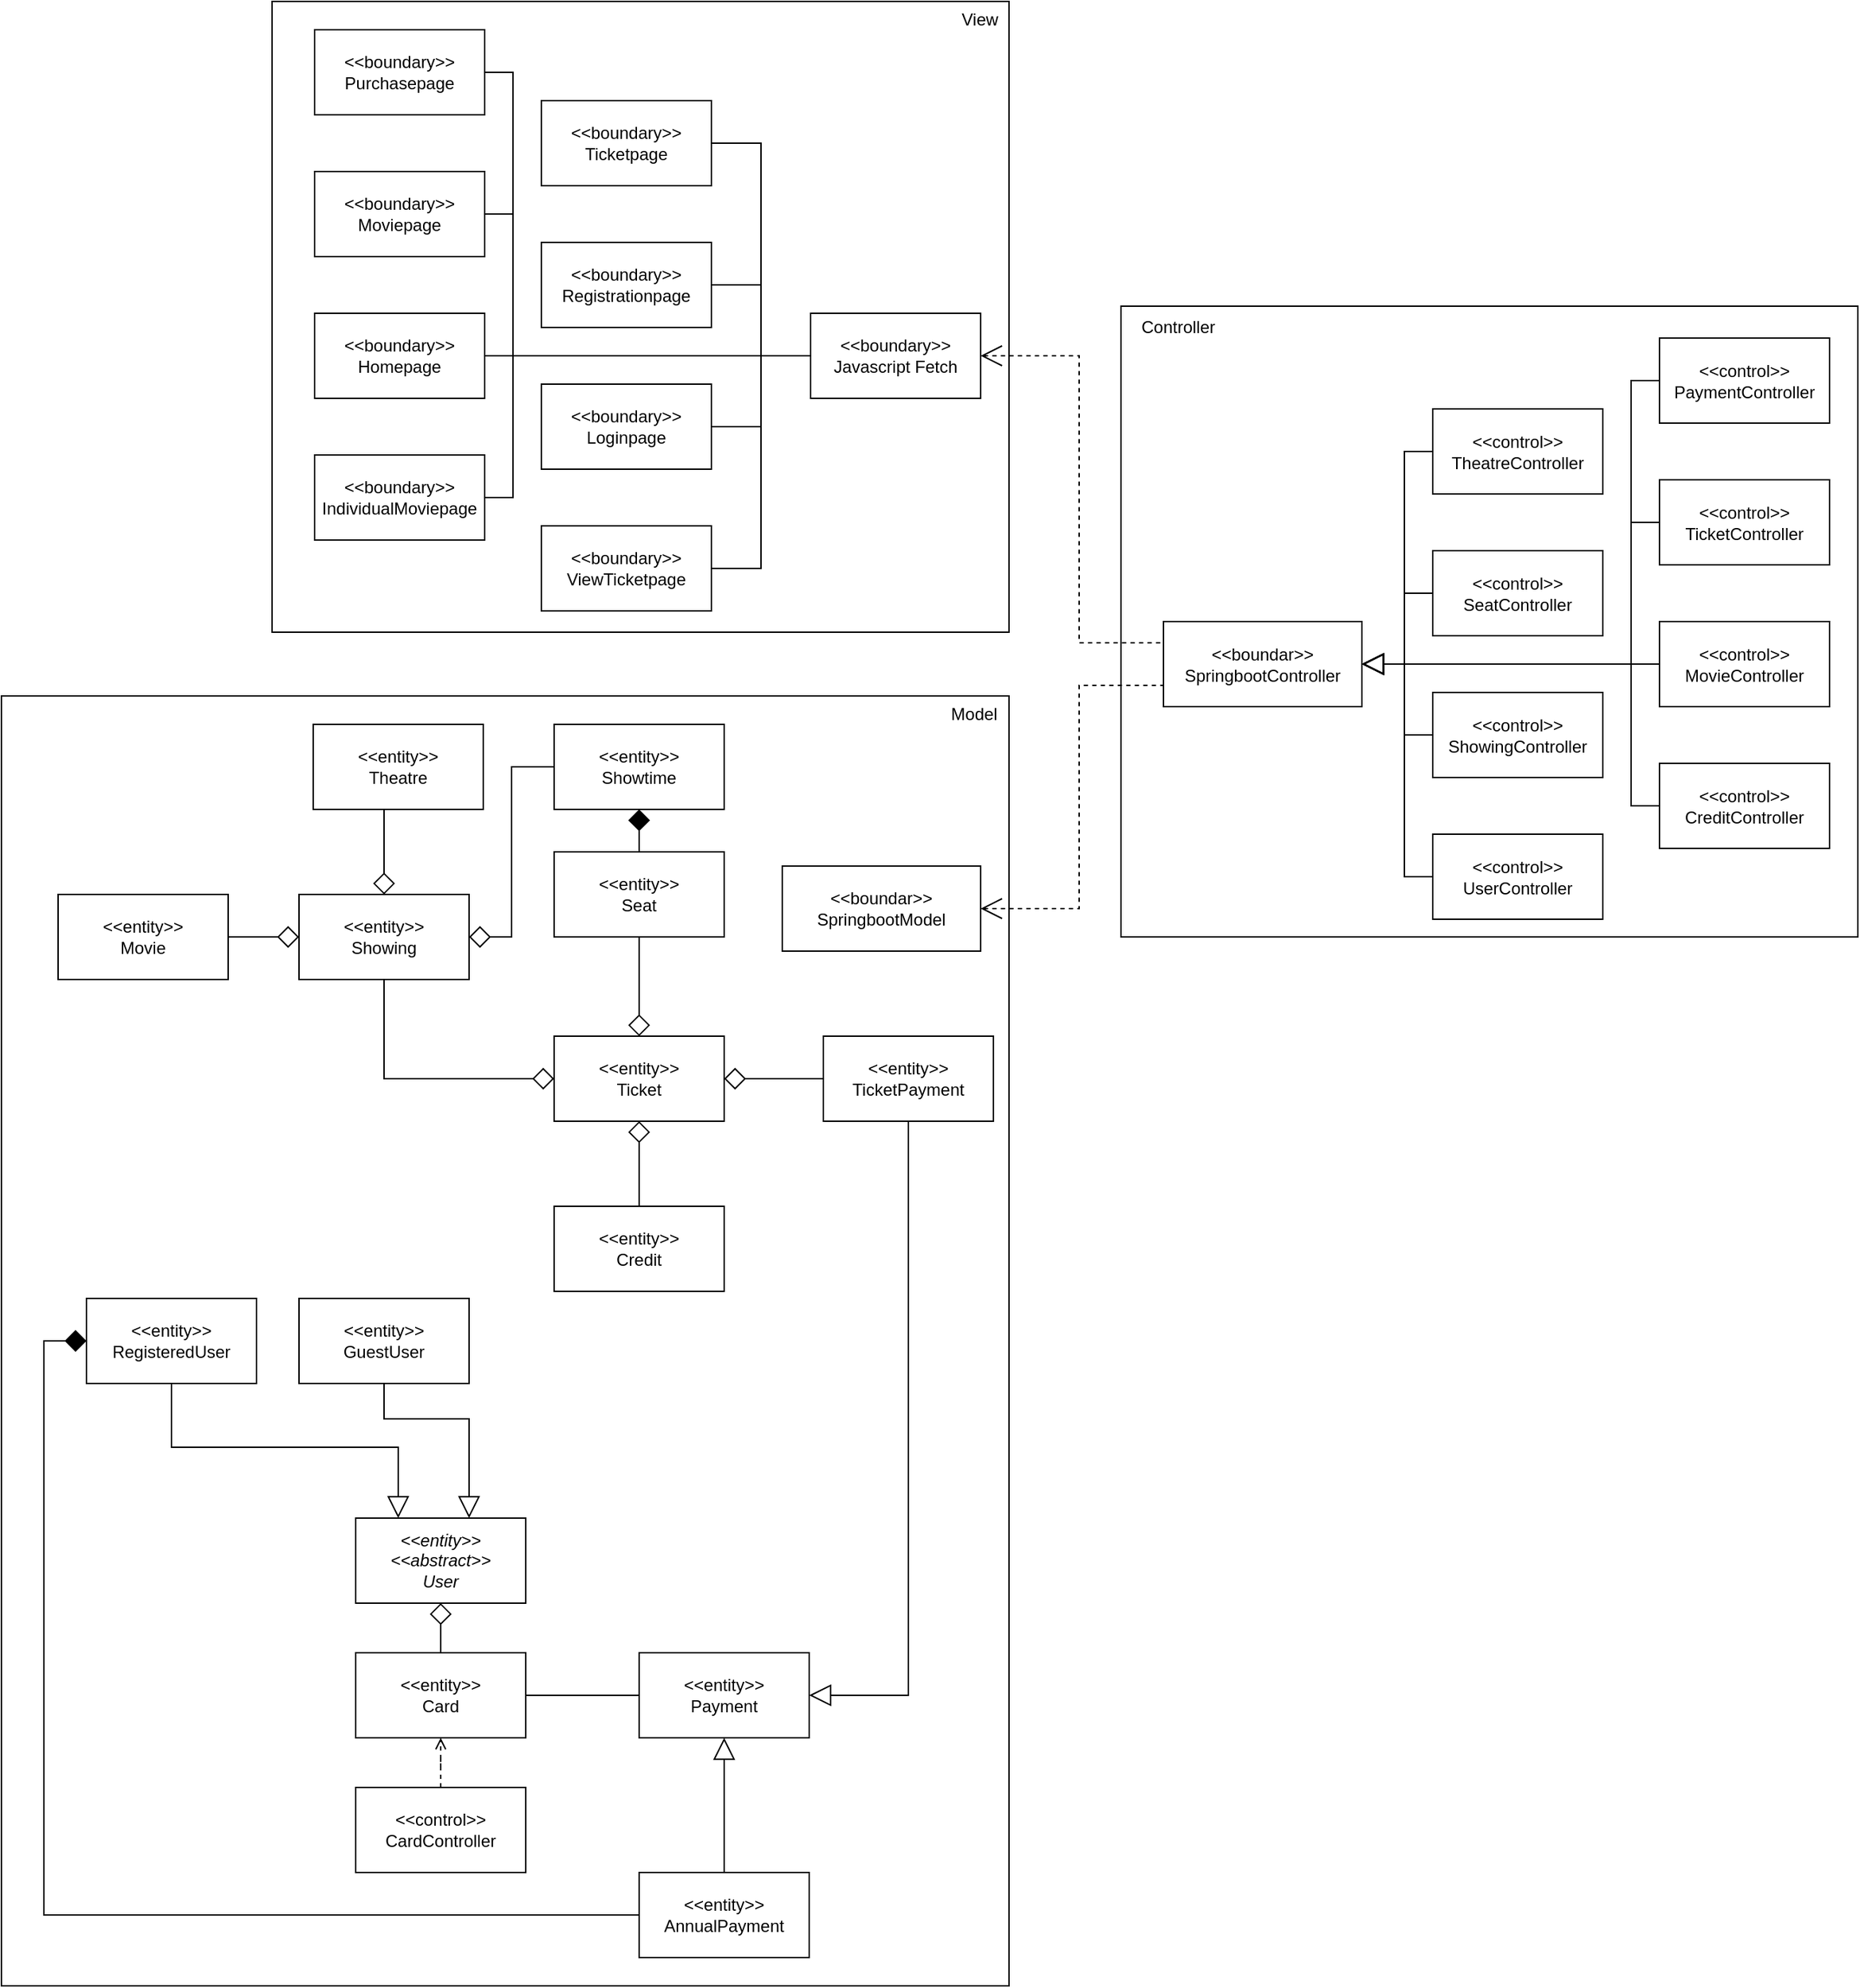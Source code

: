 <mxfile version="20.6.0" type="device"><diagram id="C5RBs43oDa-KdzZeNtuy" name="ClassDiagramWithRelationship"><mxGraphModel dx="2183" dy="2528" grid="1" gridSize="10" guides="1" tooltips="1" connect="1" arrows="1" fold="1" page="1" pageScale="1" pageWidth="827" pageHeight="1169" math="0" shadow="0"><root><mxCell id="WIyWlLk6GJQsqaUBKTNV-0"/><mxCell id="WIyWlLk6GJQsqaUBKTNV-1" parent="WIyWlLk6GJQsqaUBKTNV-0"/><mxCell id="yP-jrarWhvbIsnOj6PDA-54" value="" style="rounded=0;whiteSpace=wrap;html=1;" vertex="1" parent="WIyWlLk6GJQsqaUBKTNV-1"><mxGeometry x="1300" y="-315" width="520" height="445" as="geometry"/></mxCell><mxCell id="yP-jrarWhvbIsnOj6PDA-23" value="" style="rounded=0;whiteSpace=wrap;html=1;" vertex="1" parent="WIyWlLk6GJQsqaUBKTNV-1"><mxGeometry x="510" y="-40" width="711" height="910" as="geometry"/></mxCell><mxCell id="yP-jrarWhvbIsnOj6PDA-21" value="" style="rounded=0;whiteSpace=wrap;html=1;" vertex="1" parent="WIyWlLk6GJQsqaUBKTNV-1"><mxGeometry x="701" y="-530" width="520" height="445" as="geometry"/></mxCell><mxCell id="WvTQ3Xig4skDb0uY7sKW-32" style="edgeStyle=orthogonalEdgeStyle;rounded=0;orthogonalLoop=1;jettySize=auto;html=1;startArrow=none;startFill=0;endArrow=diamond;endFill=1;startSize=13;endSize=13;" parent="WIyWlLk6GJQsqaUBKTNV-1" source="Vw3LxaBkBs-qj7UnPlMT-19" target="Vw3LxaBkBs-qj7UnPlMT-18" edge="1"><mxGeometry relative="1" as="geometry"><Array as="points"/><mxPoint x="930" y="330" as="sourcePoint"/><mxPoint x="860" y="330" as="targetPoint"/></mxGeometry></mxCell><mxCell id="WvTQ3Xig4skDb0uY7sKW-12" style="edgeStyle=orthogonalEdgeStyle;rounded=0;orthogonalLoop=1;jettySize=auto;html=1;startArrow=diamond;startFill=0;endArrow=none;endFill=0;startSize=13;endSize=6;entryX=0.5;entryY=1;entryDx=0;entryDy=0;" parent="WIyWlLk6GJQsqaUBKTNV-1" source="Vw3LxaBkBs-qj7UnPlMT-11" target="Vw3LxaBkBs-qj7UnPlMT-12" edge="1"><mxGeometry relative="1" as="geometry"><Array as="points"><mxPoint x="780" y="40"/></Array><mxPoint x="960" y="482" as="sourcePoint"/><mxPoint x="1030" y="482" as="targetPoint"/></mxGeometry></mxCell><mxCell id="WvTQ3Xig4skDb0uY7sKW-13" style="edgeStyle=orthogonalEdgeStyle;rounded=0;orthogonalLoop=1;jettySize=auto;html=1;startArrow=diamond;startFill=0;endArrow=none;endFill=0;startSize=13;endSize=6;" parent="WIyWlLk6GJQsqaUBKTNV-1" source="Vw3LxaBkBs-qj7UnPlMT-11" target="Vw3LxaBkBs-qj7UnPlMT-18" edge="1"><mxGeometry relative="1" as="geometry"><mxPoint x="780" y="145" as="sourcePoint"/><mxPoint x="780" y="282.5" as="targetPoint"/><Array as="points"><mxPoint x="870" y="130"/><mxPoint x="870" y="10"/></Array></mxGeometry></mxCell><mxCell id="WvTQ3Xig4skDb0uY7sKW-11" style="edgeStyle=orthogonalEdgeStyle;rounded=0;orthogonalLoop=1;jettySize=auto;html=1;startArrow=none;startFill=0;endArrow=diamond;endFill=0;endSize=13;startSize=13;" parent="WIyWlLk6GJQsqaUBKTNV-1" source="Vw3LxaBkBs-qj7UnPlMT-8" target="Vw3LxaBkBs-qj7UnPlMT-11" edge="1"><mxGeometry relative="1" as="geometry"><mxPoint x="1030" y="285" as="sourcePoint"/><Array as="points"/><mxPoint x="880" y="415" as="targetPoint"/></mxGeometry></mxCell><mxCell id="WvTQ3Xig4skDb0uY7sKW-56" style="edgeStyle=orthogonalEdgeStyle;rounded=0;orthogonalLoop=1;jettySize=auto;html=1;startArrow=none;startFill=0;endArrow=block;endFill=0;startSize=13;endSize=13;" parent="WIyWlLk6GJQsqaUBKTNV-1" source="Vw3LxaBkBs-qj7UnPlMT-17" target="Vw3LxaBkBs-qj7UnPlMT-13" edge="1"><mxGeometry relative="1" as="geometry"><Array as="points"><mxPoint x="1020" y="770"/><mxPoint x="1020" y="770"/></Array><mxPoint x="710" y="745" as="sourcePoint"/></mxGeometry></mxCell><mxCell id="7rNk9e3ZUWS-Wxtz7FM0-44" style="edgeStyle=orthogonalEdgeStyle;rounded=0;orthogonalLoop=1;jettySize=auto;html=1;exitX=0;exitY=0.5;exitDx=0;exitDy=0;entryX=0;entryY=0.5;entryDx=0;entryDy=0;endArrow=diamond;endFill=1;endSize=13;" parent="WIyWlLk6GJQsqaUBKTNV-1" source="Vw3LxaBkBs-qj7UnPlMT-17" target="Vw3LxaBkBs-qj7UnPlMT-0" edge="1"><mxGeometry relative="1" as="geometry"><mxPoint x="350" y="795" as="sourcePoint"/><mxPoint x="340" y="-174" as="targetPoint"/></mxGeometry></mxCell><mxCell id="WvTQ3Xig4skDb0uY7sKW-55" style="edgeStyle=orthogonalEdgeStyle;rounded=0;orthogonalLoop=1;jettySize=auto;html=1;startArrow=none;startFill=0;endArrow=block;endFill=0;startSize=13;endSize=13;exitX=0.5;exitY=1;exitDx=0;exitDy=0;" parent="WIyWlLk6GJQsqaUBKTNV-1" source="Vw3LxaBkBs-qj7UnPlMT-16" target="Vw3LxaBkBs-qj7UnPlMT-13" edge="1"><mxGeometry relative="1" as="geometry"><mxPoint x="1130" y="330" as="sourcePoint"/><Array as="points"><mxPoint x="1150" y="665"/></Array></mxGeometry></mxCell><mxCell id="7rNk9e3ZUWS-Wxtz7FM0-7" style="edgeStyle=orthogonalEdgeStyle;rounded=0;orthogonalLoop=1;jettySize=auto;html=1;startArrow=none;startFill=0;endArrow=block;endFill=0;startSize=13;endSize=13;entryX=0.25;entryY=0;entryDx=0;entryDy=0;" parent="WIyWlLk6GJQsqaUBKTNV-1" source="Vw3LxaBkBs-qj7UnPlMT-0" target="Vw3LxaBkBs-qj7UnPlMT-4" edge="1"><mxGeometry relative="1" as="geometry"><Array as="points"><mxPoint x="630" y="490"/><mxPoint x="790" y="490"/></Array><mxPoint x="440" y="440" as="sourcePoint"/><mxPoint x="570" y="515" as="targetPoint"/></mxGeometry></mxCell><mxCell id="7rNk9e3ZUWS-Wxtz7FM0-9" style="edgeStyle=orthogonalEdgeStyle;rounded=0;orthogonalLoop=1;jettySize=auto;html=1;startArrow=none;startFill=0;endArrow=diamond;endFill=0;endSize=13;startSize=13;" parent="WIyWlLk6GJQsqaUBKTNV-1" source="Vw3LxaBkBs-qj7UnPlMT-7" target="Vw3LxaBkBs-qj7UnPlMT-15" edge="1"><mxGeometry relative="1" as="geometry"><mxPoint x="724" y="560" as="sourcePoint"/><mxPoint x="640" y="604" as="targetPoint"/><Array as="points"/></mxGeometry></mxCell><mxCell id="Vw3LxaBkBs-qj7UnPlMT-0" value="&amp;lt;&amp;lt;entity&amp;gt;&amp;gt;&lt;br&gt;RegisteredUser" style="rounded=0;whiteSpace=wrap;html=1;shadow=0;" parent="WIyWlLk6GJQsqaUBKTNV-1" vertex="1"><mxGeometry x="570" y="385" width="120" height="60" as="geometry"/></mxCell><mxCell id="Vw3LxaBkBs-qj7UnPlMT-2" value="&amp;lt;&amp;lt;entity&amp;gt;&amp;gt;&lt;br&gt;GuestUser" style="rounded=0;whiteSpace=wrap;html=1;shadow=0;" parent="WIyWlLk6GJQsqaUBKTNV-1" vertex="1"><mxGeometry x="720" y="385" width="120" height="60" as="geometry"/></mxCell><mxCell id="Vw3LxaBkBs-qj7UnPlMT-33" style="edgeStyle=orthogonalEdgeStyle;rounded=0;orthogonalLoop=1;jettySize=auto;html=1;exitX=0.5;exitY=1;exitDx=0;exitDy=0;entryX=0.5;entryY=0;entryDx=0;entryDy=0;startArrow=diamond;startFill=0;endArrow=none;endFill=0;startSize=13;endSize=13;targetPerimeterSpacing=13;" parent="WIyWlLk6GJQsqaUBKTNV-1" source="Vw3LxaBkBs-qj7UnPlMT-4" target="Vw3LxaBkBs-qj7UnPlMT-20" edge="1"><mxGeometry relative="1" as="geometry"/></mxCell><mxCell id="Vw3LxaBkBs-qj7UnPlMT-4" value="&lt;i&gt;&amp;lt;&amp;lt;entity&amp;gt;&amp;gt;&lt;br&gt;&amp;lt;&amp;lt;abstract&amp;gt;&amp;gt;&lt;br&gt;User&lt;/i&gt;" style="rounded=0;whiteSpace=wrap;html=1;shadow=0;" parent="WIyWlLk6GJQsqaUBKTNV-1" vertex="1"><mxGeometry x="760" y="540" width="120" height="60" as="geometry"/></mxCell><mxCell id="Vw3LxaBkBs-qj7UnPlMT-7" value="&amp;lt;&amp;lt;entity&amp;gt;&amp;gt;&lt;br&gt;Credit" style="rounded=0;whiteSpace=wrap;html=1;shadow=0;" parent="WIyWlLk6GJQsqaUBKTNV-1" vertex="1"><mxGeometry x="900" y="320" width="120" height="60" as="geometry"/></mxCell><mxCell id="Vw3LxaBkBs-qj7UnPlMT-8" value="&amp;lt;&amp;lt;entity&amp;gt;&amp;gt;&lt;br&gt;Movie" style="rounded=0;whiteSpace=wrap;html=1;shadow=0;" parent="WIyWlLk6GJQsqaUBKTNV-1" vertex="1"><mxGeometry x="550" y="100" width="120" height="60" as="geometry"/></mxCell><mxCell id="uT6MMMDVEHB4Xlq_Jltg-81" style="edgeStyle=orthogonalEdgeStyle;rounded=0;orthogonalLoop=1;jettySize=auto;html=1;startArrow=none;startFill=0;endArrow=diamond;endFill=0;endSize=13;entryX=0;entryY=0.5;entryDx=0;entryDy=0;exitX=0.5;exitY=1;exitDx=0;exitDy=0;" parent="WIyWlLk6GJQsqaUBKTNV-1" source="Vw3LxaBkBs-qj7UnPlMT-11" target="Vw3LxaBkBs-qj7UnPlMT-15" edge="1"><mxGeometry relative="1" as="geometry"><Array as="points"><mxPoint x="780" y="230"/></Array><mxPoint x="760" y="190" as="sourcePoint"/><mxPoint x="740" y="250" as="targetPoint"/></mxGeometry></mxCell><mxCell id="Vw3LxaBkBs-qj7UnPlMT-11" value="&amp;lt;&amp;lt;entity&amp;gt;&amp;gt;&lt;br&gt;Showing" style="rounded=0;whiteSpace=wrap;html=1;shadow=0;" parent="WIyWlLk6GJQsqaUBKTNV-1" vertex="1"><mxGeometry x="720" y="100" width="120" height="60" as="geometry"/></mxCell><mxCell id="Vw3LxaBkBs-qj7UnPlMT-12" value="&amp;lt;&amp;lt;entity&amp;gt;&amp;gt;&lt;br&gt;Theatre" style="rounded=0;whiteSpace=wrap;html=1;shadow=0;" parent="WIyWlLk6GJQsqaUBKTNV-1" vertex="1"><mxGeometry x="730" y="-20" width="120" height="60" as="geometry"/></mxCell><mxCell id="Vw3LxaBkBs-qj7UnPlMT-21" style="edgeStyle=orthogonalEdgeStyle;rounded=0;orthogonalLoop=1;jettySize=auto;html=1;exitX=0;exitY=0.5;exitDx=0;exitDy=0;entryX=1;entryY=0.5;entryDx=0;entryDy=0;endArrow=none;endFill=0;endSize=13;" parent="WIyWlLk6GJQsqaUBKTNV-1" source="Vw3LxaBkBs-qj7UnPlMT-13" target="Vw3LxaBkBs-qj7UnPlMT-20" edge="1"><mxGeometry relative="1" as="geometry"/></mxCell><mxCell id="Vw3LxaBkBs-qj7UnPlMT-13" value="&amp;lt;&amp;lt;entity&amp;gt;&amp;gt;&lt;br&gt;Payment" style="rounded=0;whiteSpace=wrap;html=1;shadow=0;" parent="WIyWlLk6GJQsqaUBKTNV-1" vertex="1"><mxGeometry x="960" y="635" width="120" height="60" as="geometry"/></mxCell><mxCell id="Vw3LxaBkBs-qj7UnPlMT-15" value="&amp;lt;&amp;lt;entity&amp;gt;&amp;gt;&lt;br&gt;Ticket" style="rounded=0;whiteSpace=wrap;html=1;shadow=0;" parent="WIyWlLk6GJQsqaUBKTNV-1" vertex="1"><mxGeometry x="900" y="200" width="120" height="60" as="geometry"/></mxCell><mxCell id="uT6MMMDVEHB4Xlq_Jltg-85" style="edgeStyle=orthogonalEdgeStyle;rounded=0;orthogonalLoop=1;jettySize=auto;html=1;exitX=0;exitY=0.5;exitDx=0;exitDy=0;entryX=1;entryY=0.5;entryDx=0;entryDy=0;startArrow=none;startFill=0;endArrow=diamond;endFill=0;endSize=13;" parent="WIyWlLk6GJQsqaUBKTNV-1" source="Vw3LxaBkBs-qj7UnPlMT-16" target="Vw3LxaBkBs-qj7UnPlMT-15" edge="1"><mxGeometry relative="1" as="geometry"><Array as="points"><mxPoint x="1100" y="230"/><mxPoint x="1100" y="230"/></Array></mxGeometry></mxCell><mxCell id="yP-jrarWhvbIsnOj6PDA-57" style="edgeStyle=orthogonalEdgeStyle;rounded=0;orthogonalLoop=1;jettySize=auto;html=1;entryX=0;entryY=0.75;entryDx=0;entryDy=0;startArrow=open;startFill=0;endArrow=none;endFill=0;startSize=13;endSize=13;dashed=1;exitX=1;exitY=0.5;exitDx=0;exitDy=0;" edge="1" parent="WIyWlLk6GJQsqaUBKTNV-1" source="yP-jrarWhvbIsnOj6PDA-58" target="yP-jrarWhvbIsnOj6PDA-29"><mxGeometry relative="1" as="geometry"><mxPoint x="1280" y="170" as="sourcePoint"/></mxGeometry></mxCell><mxCell id="Vw3LxaBkBs-qj7UnPlMT-16" value="&amp;lt;&amp;lt;entity&amp;gt;&amp;gt;&lt;br&gt;TicketPayment" style="rounded=0;whiteSpace=wrap;html=1;shadow=0;" parent="WIyWlLk6GJQsqaUBKTNV-1" vertex="1"><mxGeometry x="1090" y="200" width="120" height="60" as="geometry"/></mxCell><mxCell id="Vw3LxaBkBs-qj7UnPlMT-17" value="&amp;lt;&amp;lt;entity&amp;gt;&amp;gt;&lt;br&gt;AnnualPayment" style="rounded=0;whiteSpace=wrap;html=1;shadow=0;" parent="WIyWlLk6GJQsqaUBKTNV-1" vertex="1"><mxGeometry x="960" y="790" width="120" height="60" as="geometry"/></mxCell><mxCell id="Vw3LxaBkBs-qj7UnPlMT-18" value="&amp;lt;&amp;lt;entity&amp;gt;&amp;gt;&lt;br&gt;Showtime" style="rounded=0;whiteSpace=wrap;html=1;shadow=0;" parent="WIyWlLk6GJQsqaUBKTNV-1" vertex="1"><mxGeometry x="900" y="-20" width="120" height="60" as="geometry"/></mxCell><mxCell id="uT6MMMDVEHB4Xlq_Jltg-84" style="edgeStyle=orthogonalEdgeStyle;rounded=0;orthogonalLoop=1;jettySize=auto;html=1;startArrow=none;startFill=0;endArrow=diamond;endFill=0;endSize=13;entryX=0.5;entryY=0;entryDx=0;entryDy=0;" parent="WIyWlLk6GJQsqaUBKTNV-1" source="Vw3LxaBkBs-qj7UnPlMT-19" target="Vw3LxaBkBs-qj7UnPlMT-15" edge="1"><mxGeometry relative="1" as="geometry"><mxPoint x="890" y="175" as="targetPoint"/></mxGeometry></mxCell><mxCell id="Vw3LxaBkBs-qj7UnPlMT-19" value="&amp;lt;&amp;lt;entity&amp;gt;&amp;gt;&lt;br&gt;Seat" style="rounded=0;whiteSpace=wrap;html=1;shadow=0;" parent="WIyWlLk6GJQsqaUBKTNV-1" vertex="1"><mxGeometry x="900" y="70" width="120" height="60" as="geometry"/></mxCell><mxCell id="Vw3LxaBkBs-qj7UnPlMT-20" value="&amp;lt;&amp;lt;entity&amp;gt;&amp;gt;&lt;br&gt;Card" style="rounded=0;whiteSpace=wrap;html=1;shadow=0;" parent="WIyWlLk6GJQsqaUBKTNV-1" vertex="1"><mxGeometry x="760" y="635" width="120" height="60" as="geometry"/></mxCell><mxCell id="yP-jrarWhvbIsnOj6PDA-49" style="edgeStyle=orthogonalEdgeStyle;rounded=0;orthogonalLoop=1;jettySize=auto;html=1;entryX=1;entryY=0.5;entryDx=0;entryDy=0;endArrow=block;endFill=0;endSize=13;startSize=13;" edge="1" parent="WIyWlLk6GJQsqaUBKTNV-1" source="uT6MMMDVEHB4Xlq_Jltg-10" target="yP-jrarWhvbIsnOj6PDA-29"><mxGeometry relative="1" as="geometry"><Array as="points"><mxPoint x="1660" y="-262.5"/><mxPoint x="1660" y="-62.5"/></Array></mxGeometry></mxCell><mxCell id="uT6MMMDVEHB4Xlq_Jltg-10" value="&amp;lt;&amp;lt;control&amp;gt;&amp;gt;&lt;br&gt;PaymentController" style="rounded=0;whiteSpace=wrap;html=1;shadow=0;" parent="WIyWlLk6GJQsqaUBKTNV-1" vertex="1"><mxGeometry x="1680" y="-292.5" width="120" height="60" as="geometry"/></mxCell><mxCell id="yP-jrarWhvbIsnOj6PDA-51" style="edgeStyle=orthogonalEdgeStyle;rounded=0;orthogonalLoop=1;jettySize=auto;html=1;entryX=1;entryY=0.5;entryDx=0;entryDy=0;endArrow=block;endFill=0;endSize=13;startSize=13;" edge="1" parent="WIyWlLk6GJQsqaUBKTNV-1" source="uT6MMMDVEHB4Xlq_Jltg-11" target="yP-jrarWhvbIsnOj6PDA-29"><mxGeometry relative="1" as="geometry"/></mxCell><mxCell id="uT6MMMDVEHB4Xlq_Jltg-11" value="&amp;lt;&amp;lt;control&amp;gt;&amp;gt;&lt;br&gt;SeatController" style="rounded=0;whiteSpace=wrap;html=1;shadow=0;" parent="WIyWlLk6GJQsqaUBKTNV-1" vertex="1"><mxGeometry x="1520" y="-142.5" width="120" height="60" as="geometry"/></mxCell><mxCell id="yP-jrarWhvbIsnOj6PDA-50" style="edgeStyle=orthogonalEdgeStyle;rounded=0;orthogonalLoop=1;jettySize=auto;html=1;entryX=1;entryY=0.5;entryDx=0;entryDy=0;endArrow=block;endFill=0;endSize=13;startSize=13;" edge="1" parent="WIyWlLk6GJQsqaUBKTNV-1" source="uT6MMMDVEHB4Xlq_Jltg-12" target="yP-jrarWhvbIsnOj6PDA-29"><mxGeometry relative="1" as="geometry"/></mxCell><mxCell id="uT6MMMDVEHB4Xlq_Jltg-12" value="&amp;lt;&amp;lt;control&amp;gt;&amp;gt;&lt;br&gt;TheatreController" style="rounded=0;whiteSpace=wrap;html=1;shadow=0;" parent="WIyWlLk6GJQsqaUBKTNV-1" vertex="1"><mxGeometry x="1520" y="-242.5" width="120" height="60" as="geometry"/></mxCell><mxCell id="yP-jrarWhvbIsnOj6PDA-46" style="edgeStyle=orthogonalEdgeStyle;rounded=0;orthogonalLoop=1;jettySize=auto;html=1;entryX=1;entryY=0.5;entryDx=0;entryDy=0;endArrow=block;endFill=0;endSize=13;startSize=13;" edge="1" parent="WIyWlLk6GJQsqaUBKTNV-1" source="uT6MMMDVEHB4Xlq_Jltg-13" target="yP-jrarWhvbIsnOj6PDA-29"><mxGeometry relative="1" as="geometry"/></mxCell><mxCell id="uT6MMMDVEHB4Xlq_Jltg-13" value="&amp;lt;&amp;lt;control&amp;gt;&amp;gt;&lt;br&gt;MovieController" style="rounded=0;whiteSpace=wrap;html=1;shadow=0;" parent="WIyWlLk6GJQsqaUBKTNV-1" vertex="1"><mxGeometry x="1680" y="-92.5" width="120" height="60" as="geometry"/></mxCell><mxCell id="yP-jrarWhvbIsnOj6PDA-48" style="edgeStyle=orthogonalEdgeStyle;rounded=0;orthogonalLoop=1;jettySize=auto;html=1;entryX=1;entryY=0.5;entryDx=0;entryDy=0;endArrow=block;endFill=0;endSize=13;startSize=13;" edge="1" parent="WIyWlLk6GJQsqaUBKTNV-1" source="uT6MMMDVEHB4Xlq_Jltg-14" target="yP-jrarWhvbIsnOj6PDA-29"><mxGeometry relative="1" as="geometry"><Array as="points"><mxPoint x="1660" y="-162.5"/><mxPoint x="1660" y="-62.5"/></Array></mxGeometry></mxCell><mxCell id="uT6MMMDVEHB4Xlq_Jltg-14" value="&amp;lt;&amp;lt;control&amp;gt;&amp;gt;&lt;br&gt;TicketController" style="rounded=0;whiteSpace=wrap;html=1;shadow=0;" parent="WIyWlLk6GJQsqaUBKTNV-1" vertex="1"><mxGeometry x="1680" y="-192.5" width="120" height="60" as="geometry"/></mxCell><mxCell id="yP-jrarWhvbIsnOj6PDA-52" style="edgeStyle=orthogonalEdgeStyle;rounded=0;orthogonalLoop=1;jettySize=auto;html=1;entryX=1;entryY=0.5;entryDx=0;entryDy=0;endArrow=block;endFill=0;endSize=13;startSize=13;" edge="1" parent="WIyWlLk6GJQsqaUBKTNV-1" source="uT6MMMDVEHB4Xlq_Jltg-15" target="yP-jrarWhvbIsnOj6PDA-29"><mxGeometry relative="1" as="geometry"/></mxCell><mxCell id="uT6MMMDVEHB4Xlq_Jltg-15" value="&amp;lt;&amp;lt;control&amp;gt;&amp;gt;&lt;br&gt;ShowingController" style="rounded=0;whiteSpace=wrap;html=1;shadow=0;" parent="WIyWlLk6GJQsqaUBKTNV-1" vertex="1"><mxGeometry x="1520" y="-42.5" width="120" height="60" as="geometry"/></mxCell><mxCell id="yP-jrarWhvbIsnOj6PDA-17" style="edgeStyle=orthogonalEdgeStyle;rounded=0;orthogonalLoop=1;jettySize=auto;html=1;entryX=0.5;entryY=1;entryDx=0;entryDy=0;dashed=1;endArrow=open;endFill=0;" edge="1" parent="WIyWlLk6GJQsqaUBKTNV-1" source="uT6MMMDVEHB4Xlq_Jltg-16" target="Vw3LxaBkBs-qj7UnPlMT-20"><mxGeometry relative="1" as="geometry"/></mxCell><mxCell id="uT6MMMDVEHB4Xlq_Jltg-16" value="&amp;lt;&amp;lt;control&amp;gt;&amp;gt;&lt;br&gt;CardController" style="rounded=0;whiteSpace=wrap;html=1;shadow=0;" parent="WIyWlLk6GJQsqaUBKTNV-1" vertex="1"><mxGeometry x="760" y="730" width="120" height="60" as="geometry"/></mxCell><mxCell id="yP-jrarWhvbIsnOj6PDA-47" style="edgeStyle=orthogonalEdgeStyle;rounded=0;orthogonalLoop=1;jettySize=auto;html=1;entryX=1;entryY=0.5;entryDx=0;entryDy=0;endArrow=block;endFill=0;endSize=13;startSize=13;" edge="1" parent="WIyWlLk6GJQsqaUBKTNV-1" source="uT6MMMDVEHB4Xlq_Jltg-17" target="yP-jrarWhvbIsnOj6PDA-29"><mxGeometry relative="1" as="geometry"><Array as="points"><mxPoint x="1660" y="37.5"/><mxPoint x="1660" y="-62.5"/></Array></mxGeometry></mxCell><mxCell id="uT6MMMDVEHB4Xlq_Jltg-17" value="&amp;lt;&amp;lt;control&amp;gt;&amp;gt;&lt;br&gt;CreditController" style="rounded=0;whiteSpace=wrap;html=1;shadow=0;" parent="WIyWlLk6GJQsqaUBKTNV-1" vertex="1"><mxGeometry x="1680" y="7.5" width="120" height="60" as="geometry"/></mxCell><mxCell id="yP-jrarWhvbIsnOj6PDA-53" style="edgeStyle=orthogonalEdgeStyle;rounded=0;orthogonalLoop=1;jettySize=auto;html=1;entryX=1;entryY=0.5;entryDx=0;entryDy=0;endArrow=block;endFill=0;endSize=13;startSize=13;" edge="1" parent="WIyWlLk6GJQsqaUBKTNV-1" source="uT6MMMDVEHB4Xlq_Jltg-18" target="yP-jrarWhvbIsnOj6PDA-29"><mxGeometry relative="1" as="geometry"/></mxCell><mxCell id="uT6MMMDVEHB4Xlq_Jltg-18" value="&amp;lt;&amp;lt;control&amp;gt;&amp;gt;&lt;br&gt;UserController" style="rounded=0;whiteSpace=wrap;html=1;shadow=0;" parent="WIyWlLk6GJQsqaUBKTNV-1" vertex="1"><mxGeometry x="1520" y="57.5" width="120" height="60" as="geometry"/></mxCell><mxCell id="yP-jrarWhvbIsnOj6PDA-39" style="edgeStyle=orthogonalEdgeStyle;rounded=0;orthogonalLoop=1;jettySize=auto;html=1;entryX=0;entryY=0.5;entryDx=0;entryDy=0;endArrow=none;endFill=0;" edge="1" parent="WIyWlLk6GJQsqaUBKTNV-1" source="yP-jrarWhvbIsnOj6PDA-0" target="yP-jrarWhvbIsnOj6PDA-32"><mxGeometry relative="1" as="geometry"/></mxCell><mxCell id="yP-jrarWhvbIsnOj6PDA-0" value="&amp;lt;&amp;lt;boundary&amp;gt;&amp;gt;&lt;br&gt;Loginpage" style="rounded=0;whiteSpace=wrap;html=1;shadow=0;" vertex="1" parent="WIyWlLk6GJQsqaUBKTNV-1"><mxGeometry x="891" y="-260" width="120" height="60" as="geometry"/></mxCell><mxCell id="yP-jrarWhvbIsnOj6PDA-38" style="edgeStyle=orthogonalEdgeStyle;rounded=0;orthogonalLoop=1;jettySize=auto;html=1;entryX=0;entryY=0.5;entryDx=0;entryDy=0;endArrow=none;endFill=0;" edge="1" parent="WIyWlLk6GJQsqaUBKTNV-1" source="yP-jrarWhvbIsnOj6PDA-1" target="yP-jrarWhvbIsnOj6PDA-32"><mxGeometry relative="1" as="geometry"/></mxCell><mxCell id="yP-jrarWhvbIsnOj6PDA-1" value="&amp;lt;&amp;lt;boundary&amp;gt;&amp;gt;&lt;br&gt;Homepage" style="rounded=0;whiteSpace=wrap;html=1;shadow=0;" vertex="1" parent="WIyWlLk6GJQsqaUBKTNV-1"><mxGeometry x="731" y="-310" width="120" height="60" as="geometry"/></mxCell><mxCell id="yP-jrarWhvbIsnOj6PDA-40" style="edgeStyle=orthogonalEdgeStyle;rounded=0;orthogonalLoop=1;jettySize=auto;html=1;entryX=0;entryY=0.5;entryDx=0;entryDy=0;endArrow=none;endFill=0;" edge="1" parent="WIyWlLk6GJQsqaUBKTNV-1" source="yP-jrarWhvbIsnOj6PDA-2" target="yP-jrarWhvbIsnOj6PDA-32"><mxGeometry relative="1" as="geometry"/></mxCell><mxCell id="yP-jrarWhvbIsnOj6PDA-2" value="&amp;lt;&amp;lt;boundary&amp;gt;&amp;gt;&lt;br&gt;Registrationpage" style="rounded=0;whiteSpace=wrap;html=1;shadow=0;" vertex="1" parent="WIyWlLk6GJQsqaUBKTNV-1"><mxGeometry x="891" y="-360" width="120" height="60" as="geometry"/></mxCell><mxCell id="yP-jrarWhvbIsnOj6PDA-44" style="edgeStyle=orthogonalEdgeStyle;rounded=0;orthogonalLoop=1;jettySize=auto;html=1;entryX=0;entryY=0.5;entryDx=0;entryDy=0;endArrow=none;endFill=0;" edge="1" parent="WIyWlLk6GJQsqaUBKTNV-1" source="yP-jrarWhvbIsnOj6PDA-3" target="yP-jrarWhvbIsnOj6PDA-32"><mxGeometry relative="1" as="geometry"><Array as="points"><mxPoint x="871" y="-380"/><mxPoint x="871" y="-280"/></Array></mxGeometry></mxCell><mxCell id="yP-jrarWhvbIsnOj6PDA-3" value="&amp;lt;&amp;lt;boundary&amp;gt;&amp;gt;&lt;br&gt;Moviepage" style="rounded=0;whiteSpace=wrap;html=1;shadow=0;" vertex="1" parent="WIyWlLk6GJQsqaUBKTNV-1"><mxGeometry x="731" y="-410" width="120" height="60" as="geometry"/></mxCell><mxCell id="yP-jrarWhvbIsnOj6PDA-43" style="edgeStyle=orthogonalEdgeStyle;rounded=0;orthogonalLoop=1;jettySize=auto;html=1;entryX=0;entryY=0.5;entryDx=0;entryDy=0;endArrow=none;endFill=0;" edge="1" parent="WIyWlLk6GJQsqaUBKTNV-1" source="yP-jrarWhvbIsnOj6PDA-4" target="yP-jrarWhvbIsnOj6PDA-32"><mxGeometry relative="1" as="geometry"><Array as="points"><mxPoint x="871" y="-180"/><mxPoint x="871" y="-280"/></Array></mxGeometry></mxCell><mxCell id="yP-jrarWhvbIsnOj6PDA-4" value="&amp;lt;&amp;lt;boundary&amp;gt;&amp;gt;&lt;br&gt;IndividualMoviepage" style="rounded=0;whiteSpace=wrap;html=1;shadow=0;" vertex="1" parent="WIyWlLk6GJQsqaUBKTNV-1"><mxGeometry x="731" y="-210" width="120" height="60" as="geometry"/></mxCell><mxCell id="yP-jrarWhvbIsnOj6PDA-41" style="edgeStyle=orthogonalEdgeStyle;rounded=0;orthogonalLoop=1;jettySize=auto;html=1;entryX=0;entryY=0.5;entryDx=0;entryDy=0;endArrow=none;endFill=0;" edge="1" parent="WIyWlLk6GJQsqaUBKTNV-1" source="yP-jrarWhvbIsnOj6PDA-5" target="yP-jrarWhvbIsnOj6PDA-32"><mxGeometry relative="1" as="geometry"/></mxCell><mxCell id="yP-jrarWhvbIsnOj6PDA-5" value="&amp;lt;&amp;lt;boundary&amp;gt;&amp;gt;&lt;br&gt;Ticketpage" style="rounded=0;whiteSpace=wrap;html=1;shadow=0;" vertex="1" parent="WIyWlLk6GJQsqaUBKTNV-1"><mxGeometry x="891" y="-460" width="120" height="60" as="geometry"/></mxCell><mxCell id="yP-jrarWhvbIsnOj6PDA-45" style="edgeStyle=orthogonalEdgeStyle;rounded=0;orthogonalLoop=1;jettySize=auto;html=1;entryX=0;entryY=0.5;entryDx=0;entryDy=0;endArrow=none;endFill=0;" edge="1" parent="WIyWlLk6GJQsqaUBKTNV-1" source="yP-jrarWhvbIsnOj6PDA-6" target="yP-jrarWhvbIsnOj6PDA-32"><mxGeometry relative="1" as="geometry"><Array as="points"><mxPoint x="871" y="-480"/><mxPoint x="871" y="-280"/></Array></mxGeometry></mxCell><mxCell id="yP-jrarWhvbIsnOj6PDA-6" value="&amp;lt;&amp;lt;boundary&amp;gt;&amp;gt;&lt;br&gt;Purchasepage" style="rounded=0;whiteSpace=wrap;html=1;shadow=0;" vertex="1" parent="WIyWlLk6GJQsqaUBKTNV-1"><mxGeometry x="731" y="-510" width="120" height="60" as="geometry"/></mxCell><mxCell id="yP-jrarWhvbIsnOj6PDA-42" style="edgeStyle=orthogonalEdgeStyle;rounded=0;orthogonalLoop=1;jettySize=auto;html=1;entryX=0;entryY=0.5;entryDx=0;entryDy=0;endArrow=none;endFill=0;" edge="1" parent="WIyWlLk6GJQsqaUBKTNV-1" source="yP-jrarWhvbIsnOj6PDA-7" target="yP-jrarWhvbIsnOj6PDA-32"><mxGeometry relative="1" as="geometry"/></mxCell><mxCell id="yP-jrarWhvbIsnOj6PDA-7" value="&amp;lt;&amp;lt;boundary&amp;gt;&amp;gt;&lt;br&gt;ViewTicketpage" style="rounded=0;whiteSpace=wrap;html=1;shadow=0;" vertex="1" parent="WIyWlLk6GJQsqaUBKTNV-1"><mxGeometry x="891" y="-160" width="120" height="60" as="geometry"/></mxCell><mxCell id="yP-jrarWhvbIsnOj6PDA-19" style="edgeStyle=orthogonalEdgeStyle;rounded=0;orthogonalLoop=1;jettySize=auto;html=1;startArrow=none;startFill=0;endArrow=block;endFill=0;startSize=13;endSize=13;exitX=0.5;exitY=1;exitDx=0;exitDy=0;" edge="1" parent="WIyWlLk6GJQsqaUBKTNV-1" source="Vw3LxaBkBs-qj7UnPlMT-2"><mxGeometry relative="1" as="geometry"><Array as="points"><mxPoint x="780" y="470"/><mxPoint x="840" y="470"/></Array><mxPoint x="318.997" y="500" as="sourcePoint"/><mxPoint x="840" y="540" as="targetPoint"/></mxGeometry></mxCell><mxCell id="yP-jrarWhvbIsnOj6PDA-22" value="View" style="text;html=1;align=center;verticalAlign=middle;resizable=0;points=[];autosize=1;strokeColor=none;fillColor=none;" vertex="1" parent="WIyWlLk6GJQsqaUBKTNV-1"><mxGeometry x="1178" y="-530" width="43" height="25" as="geometry"/></mxCell><mxCell id="yP-jrarWhvbIsnOj6PDA-25" value="Model" style="text;html=1;align=center;verticalAlign=middle;resizable=0;points=[];autosize=1;strokeColor=none;fillColor=none;" vertex="1" parent="WIyWlLk6GJQsqaUBKTNV-1"><mxGeometry x="1170" y="-40" width="51" height="25" as="geometry"/></mxCell><mxCell id="yP-jrarWhvbIsnOj6PDA-29" value="&amp;lt;&amp;lt;boundar&amp;gt;&amp;gt;&lt;br&gt;SpringbootController" style="rounded=0;whiteSpace=wrap;html=1;shadow=0;" vertex="1" parent="WIyWlLk6GJQsqaUBKTNV-1"><mxGeometry x="1330" y="-92.5" width="140" height="60" as="geometry"/></mxCell><mxCell id="yP-jrarWhvbIsnOj6PDA-56" style="edgeStyle=orthogonalEdgeStyle;rounded=0;orthogonalLoop=1;jettySize=auto;html=1;entryX=0;entryY=0.25;entryDx=0;entryDy=0;startArrow=open;startFill=0;endArrow=none;endFill=0;startSize=13;endSize=13;dashed=1;" edge="1" parent="WIyWlLk6GJQsqaUBKTNV-1" source="yP-jrarWhvbIsnOj6PDA-32" target="yP-jrarWhvbIsnOj6PDA-29"><mxGeometry relative="1" as="geometry"/></mxCell><mxCell id="yP-jrarWhvbIsnOj6PDA-32" value="&amp;lt;&amp;lt;boundary&amp;gt;&amp;gt;&lt;br&gt;Javascript Fetch" style="rounded=0;whiteSpace=wrap;html=1;shadow=0;" vertex="1" parent="WIyWlLk6GJQsqaUBKTNV-1"><mxGeometry x="1081" y="-310" width="120" height="60" as="geometry"/></mxCell><mxCell id="yP-jrarWhvbIsnOj6PDA-55" value="Controller" style="text;html=1;align=center;verticalAlign=middle;resizable=0;points=[];autosize=1;strokeColor=none;fillColor=none;" vertex="1" parent="WIyWlLk6GJQsqaUBKTNV-1"><mxGeometry x="1300" y="-315" width="80" height="30" as="geometry"/></mxCell><mxCell id="yP-jrarWhvbIsnOj6PDA-58" value="&amp;lt;&amp;lt;boundar&amp;gt;&amp;gt;&lt;br&gt;SpringbootModel" style="rounded=0;whiteSpace=wrap;html=1;shadow=0;" vertex="1" parent="WIyWlLk6GJQsqaUBKTNV-1"><mxGeometry x="1061" y="80" width="140" height="60" as="geometry"/></mxCell></root></mxGraphModel></diagram></mxfile>